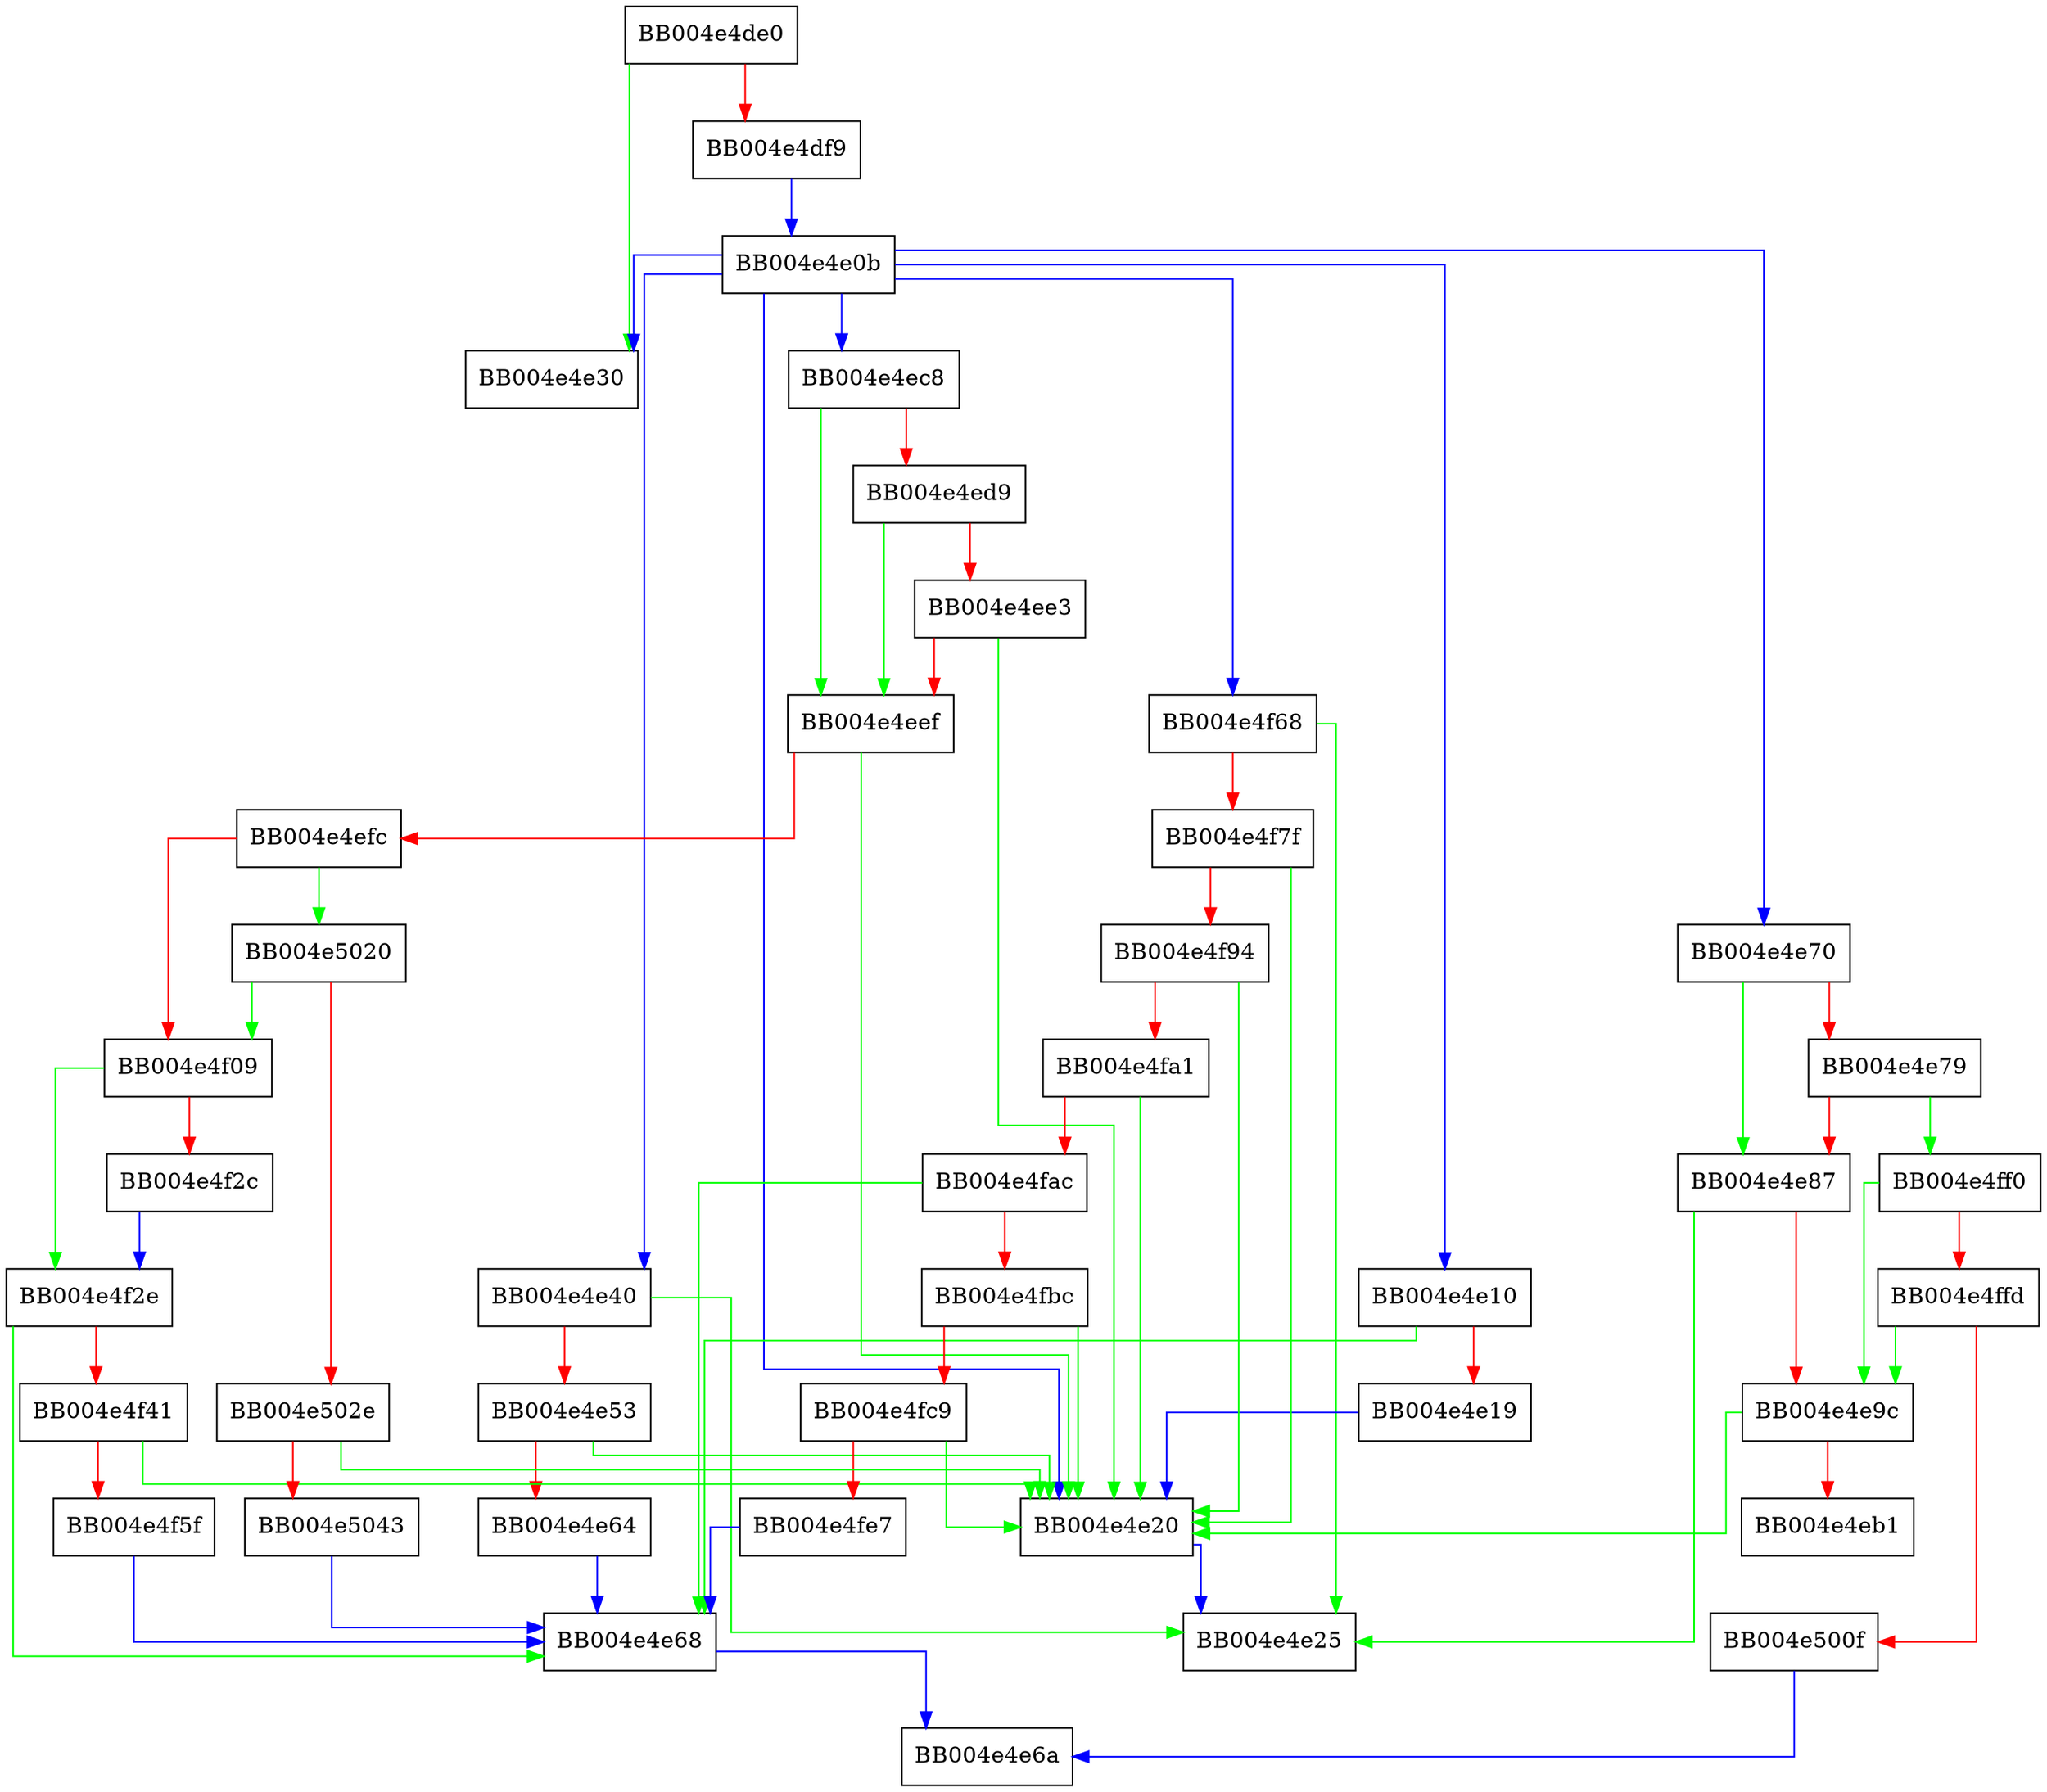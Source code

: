 digraph ossl_statem_client_post_work {
  node [shape="box"];
  graph [splines=ortho];
  BB004e4de0 -> BB004e4e30 [color="green"];
  BB004e4de0 -> BB004e4df9 [color="red"];
  BB004e4df9 -> BB004e4e0b [color="blue"];
  BB004e4e0b -> BB004e4e70 [color="blue"];
  BB004e4e0b -> BB004e4e20 [color="blue"];
  BB004e4e0b -> BB004e4e10 [color="blue"];
  BB004e4e0b -> BB004e4ec8 [color="blue"];
  BB004e4e0b -> BB004e4f68 [color="blue"];
  BB004e4e0b -> BB004e4e40 [color="blue"];
  BB004e4e0b -> BB004e4e30 [color="blue"];
  BB004e4e10 -> BB004e4e68 [color="green"];
  BB004e4e10 -> BB004e4e19 [color="red"];
  BB004e4e19 -> BB004e4e20 [color="blue"];
  BB004e4e20 -> BB004e4e25 [color="blue"];
  BB004e4e40 -> BB004e4e25 [color="green"];
  BB004e4e40 -> BB004e4e53 [color="red"];
  BB004e4e53 -> BB004e4e20 [color="green"];
  BB004e4e53 -> BB004e4e64 [color="red"];
  BB004e4e64 -> BB004e4e68 [color="blue"];
  BB004e4e68 -> BB004e4e6a [color="blue"];
  BB004e4e70 -> BB004e4e87 [color="green"];
  BB004e4e70 -> BB004e4e79 [color="red"];
  BB004e4e79 -> BB004e4ff0 [color="green"];
  BB004e4e79 -> BB004e4e87 [color="red"];
  BB004e4e87 -> BB004e4e25 [color="green"];
  BB004e4e87 -> BB004e4e9c [color="red"];
  BB004e4e9c -> BB004e4e20 [color="green"];
  BB004e4e9c -> BB004e4eb1 [color="red"];
  BB004e4ec8 -> BB004e4eef [color="green"];
  BB004e4ec8 -> BB004e4ed9 [color="red"];
  BB004e4ed9 -> BB004e4eef [color="green"];
  BB004e4ed9 -> BB004e4ee3 [color="red"];
  BB004e4ee3 -> BB004e4e20 [color="green"];
  BB004e4ee3 -> BB004e4eef [color="red"];
  BB004e4eef -> BB004e4e20 [color="green"];
  BB004e4eef -> BB004e4efc [color="red"];
  BB004e4efc -> BB004e5020 [color="green"];
  BB004e4efc -> BB004e4f09 [color="red"];
  BB004e4f09 -> BB004e4f2e [color="green"];
  BB004e4f09 -> BB004e4f2c [color="red"];
  BB004e4f2c -> BB004e4f2e [color="blue"];
  BB004e4f2e -> BB004e4e68 [color="green"];
  BB004e4f2e -> BB004e4f41 [color="red"];
  BB004e4f41 -> BB004e4e20 [color="green"];
  BB004e4f41 -> BB004e4f5f [color="red"];
  BB004e4f5f -> BB004e4e68 [color="blue"];
  BB004e4f68 -> BB004e4e25 [color="green"];
  BB004e4f68 -> BB004e4f7f [color="red"];
  BB004e4f7f -> BB004e4e20 [color="green"];
  BB004e4f7f -> BB004e4f94 [color="red"];
  BB004e4f94 -> BB004e4e20 [color="green"];
  BB004e4f94 -> BB004e4fa1 [color="red"];
  BB004e4fa1 -> BB004e4e20 [color="green"];
  BB004e4fa1 -> BB004e4fac [color="red"];
  BB004e4fac -> BB004e4e68 [color="green"];
  BB004e4fac -> BB004e4fbc [color="red"];
  BB004e4fbc -> BB004e4e20 [color="green"];
  BB004e4fbc -> BB004e4fc9 [color="red"];
  BB004e4fc9 -> BB004e4e20 [color="green"];
  BB004e4fc9 -> BB004e4fe7 [color="red"];
  BB004e4fe7 -> BB004e4e68 [color="blue"];
  BB004e4ff0 -> BB004e4e9c [color="green"];
  BB004e4ff0 -> BB004e4ffd [color="red"];
  BB004e4ffd -> BB004e4e9c [color="green"];
  BB004e4ffd -> BB004e500f [color="red"];
  BB004e500f -> BB004e4e6a [color="blue"];
  BB004e5020 -> BB004e4f09 [color="green"];
  BB004e5020 -> BB004e502e [color="red"];
  BB004e502e -> BB004e4e20 [color="green"];
  BB004e502e -> BB004e5043 [color="red"];
  BB004e5043 -> BB004e4e68 [color="blue"];
}
